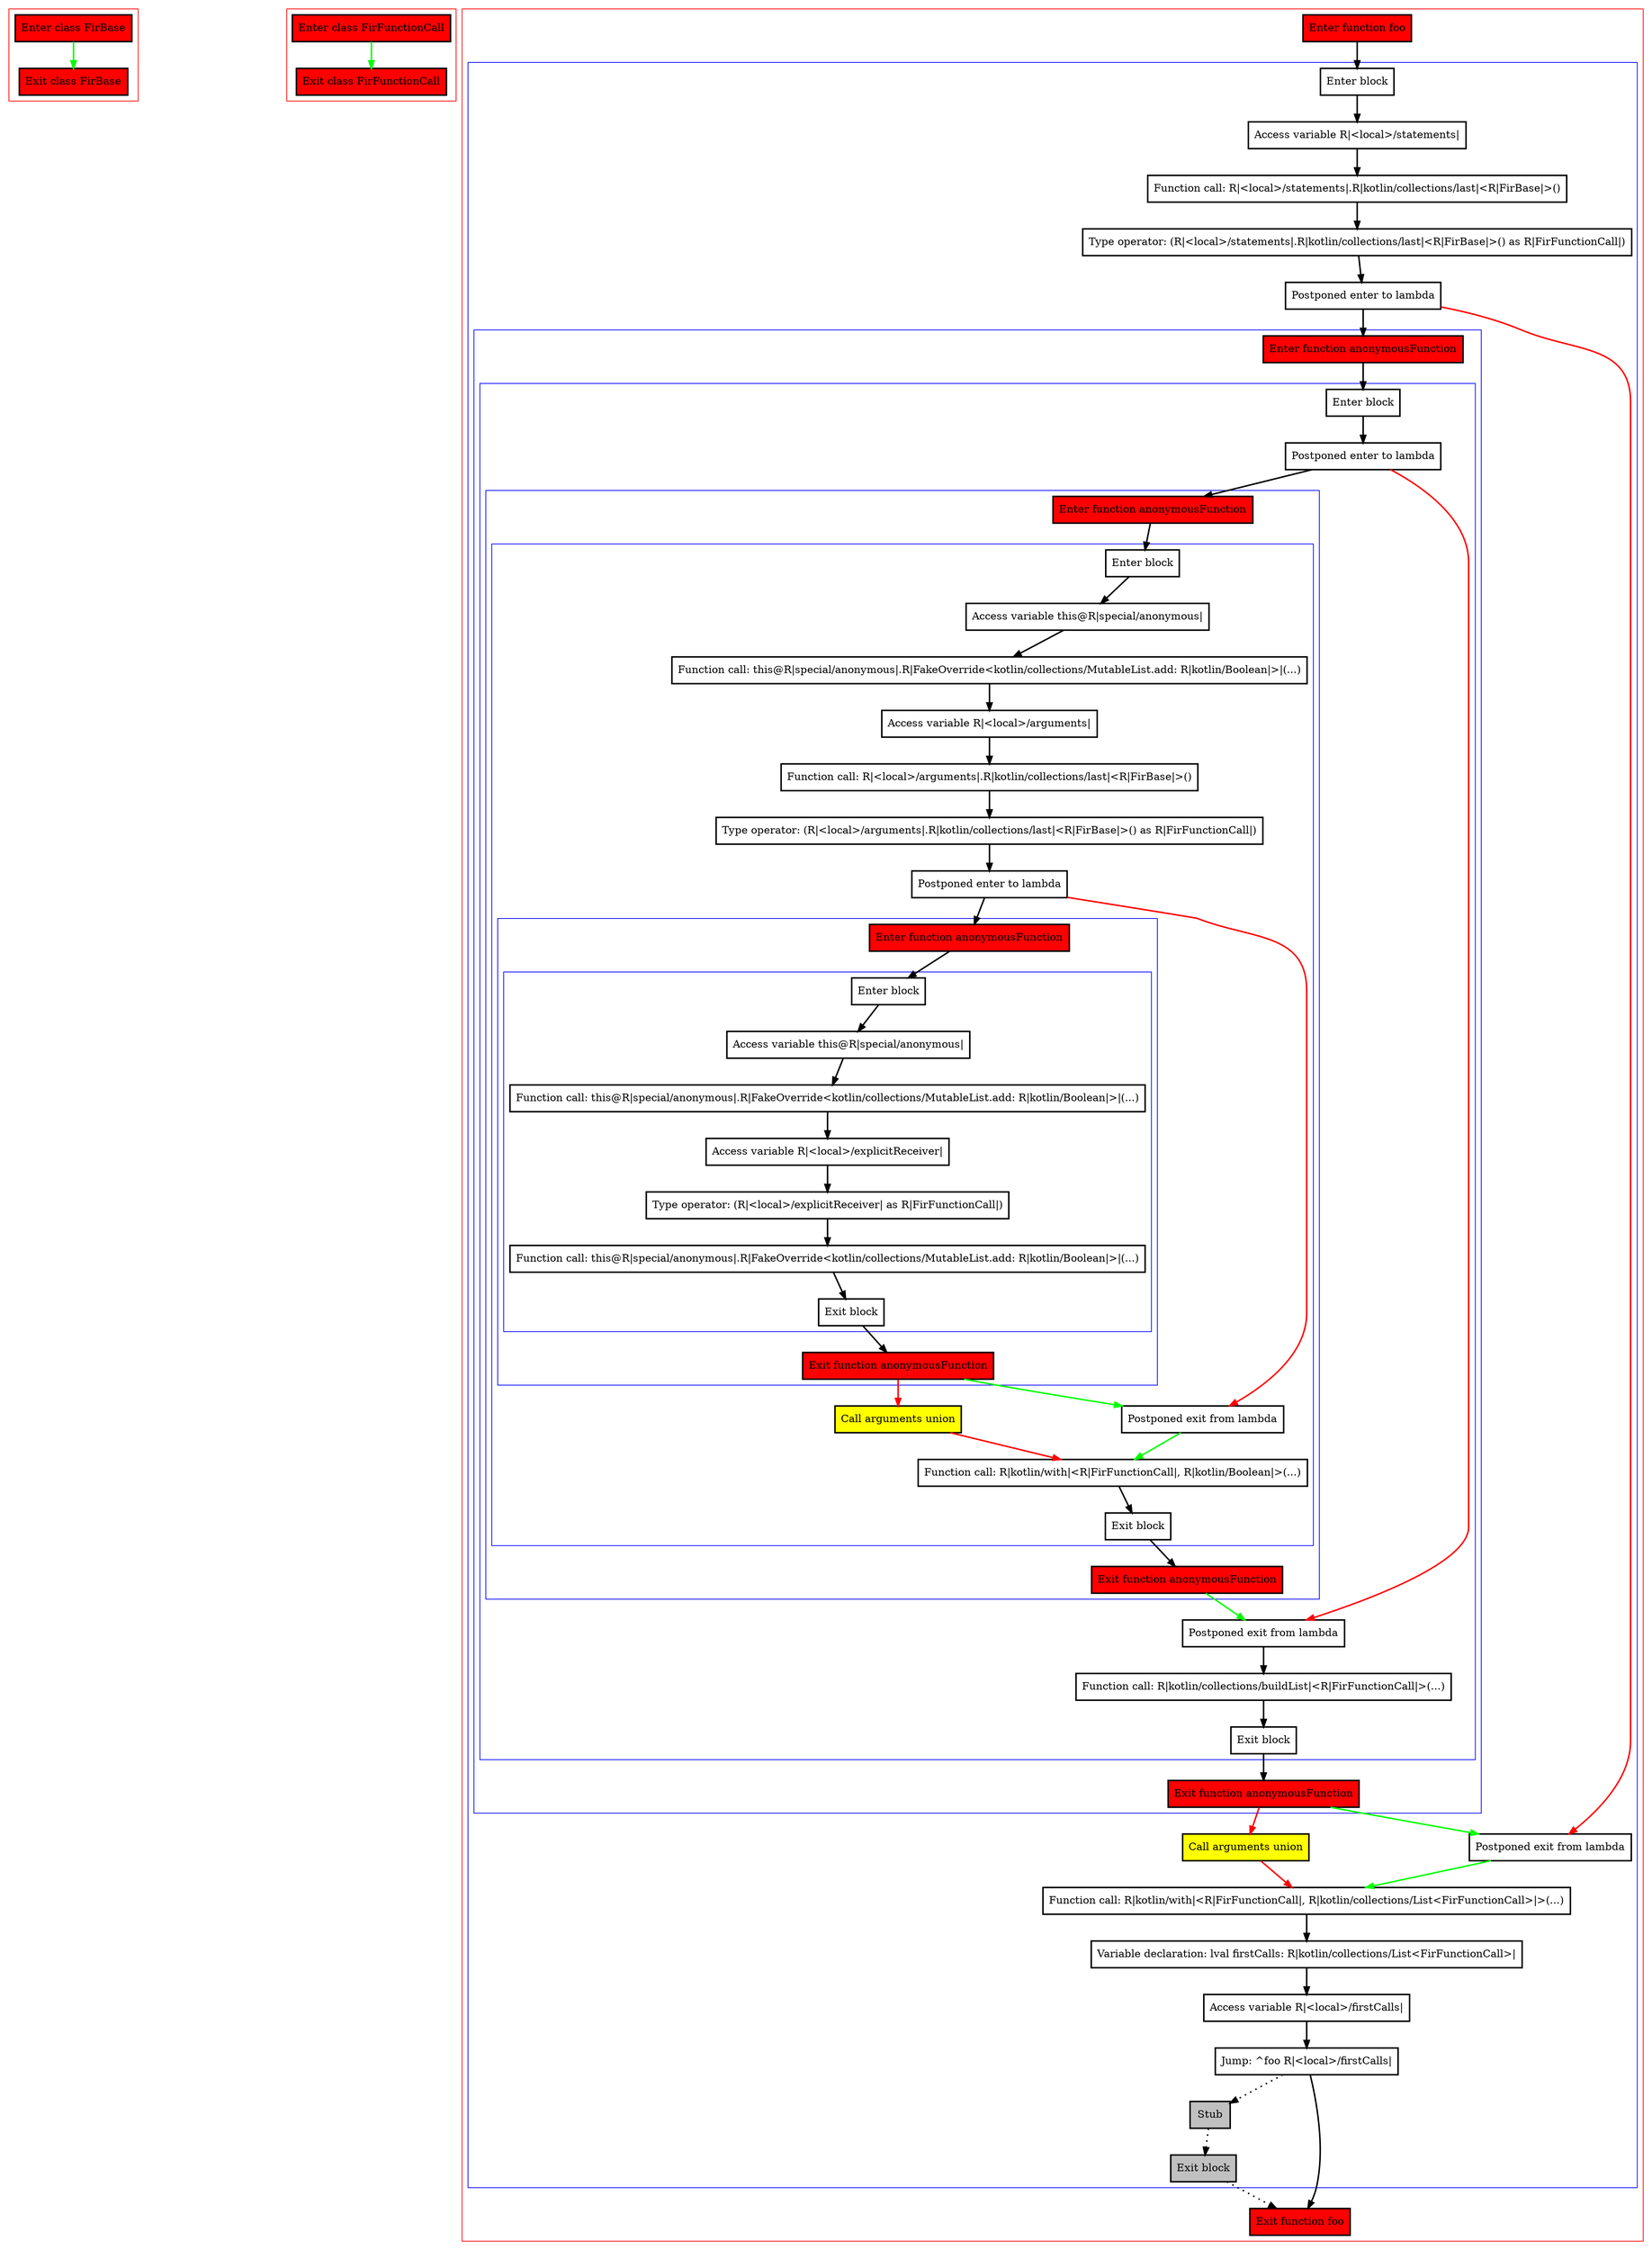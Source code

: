 digraph complexPostponedCfg_kt {
    graph [nodesep=3]
    node [shape=box penwidth=2]
    edge [penwidth=2]

    subgraph cluster_0 {
        color=red
        0 [label="Enter class FirBase" style="filled" fillcolor=red];
        1 [label="Exit class FirBase" style="filled" fillcolor=red];
    }
    0 -> {1} [color=green];

    subgraph cluster_1 {
        color=red
        2 [label="Enter class FirFunctionCall" style="filled" fillcolor=red];
        3 [label="Exit class FirFunctionCall" style="filled" fillcolor=red];
    }
    2 -> {3} [color=green];

    subgraph cluster_2 {
        color=red
        4 [label="Enter function foo" style="filled" fillcolor=red];
        subgraph cluster_3 {
            color=blue
            5 [label="Enter block"];
            6 [label="Access variable R|<local>/statements|"];
            7 [label="Function call: R|<local>/statements|.R|kotlin/collections/last|<R|FirBase|>()"];
            8 [label="Type operator: (R|<local>/statements|.R|kotlin/collections/last|<R|FirBase|>() as R|FirFunctionCall|)"];
            9 [label="Postponed enter to lambda"];
            subgraph cluster_4 {
                color=blue
                19 [label="Enter function anonymousFunction" style="filled" fillcolor=red];
                subgraph cluster_5 {
                    color=blue
                    20 [label="Enter block"];
                    21 [label="Postponed enter to lambda"];
                    subgraph cluster_6 {
                        color=blue
                        26 [label="Enter function anonymousFunction" style="filled" fillcolor=red];
                        subgraph cluster_7 {
                            color=blue
                            27 [label="Enter block"];
                            28 [label="Access variable this@R|special/anonymous|"];
                            29 [label="Function call: this@R|special/anonymous|.R|FakeOverride<kotlin/collections/MutableList.add: R|kotlin/Boolean|>|(...)"];
                            30 [label="Access variable R|<local>/arguments|"];
                            31 [label="Function call: R|<local>/arguments|.R|kotlin/collections/last|<R|FirBase|>()"];
                            32 [label="Type operator: (R|<local>/arguments|.R|kotlin/collections/last|<R|FirBase|>() as R|FirFunctionCall|)"];
                            33 [label="Postponed enter to lambda"];
                            subgraph cluster_8 {
                                color=blue
                                39 [label="Enter function anonymousFunction" style="filled" fillcolor=red];
                                subgraph cluster_9 {
                                    color=blue
                                    40 [label="Enter block"];
                                    41 [label="Access variable this@R|special/anonymous|"];
                                    42 [label="Function call: this@R|special/anonymous|.R|FakeOverride<kotlin/collections/MutableList.add: R|kotlin/Boolean|>|(...)"];
                                    43 [label="Access variable R|<local>/explicitReceiver|"];
                                    44 [label="Type operator: (R|<local>/explicitReceiver| as R|FirFunctionCall|)"];
                                    45 [label="Function call: this@R|special/anonymous|.R|FakeOverride<kotlin/collections/MutableList.add: R|kotlin/Boolean|>|(...)"];
                                    46 [label="Exit block"];
                                }
                                47 [label="Exit function anonymousFunction" style="filled" fillcolor=red];
                            }
                            34 [label="Call arguments union" style="filled" fillcolor=yellow];
                            35 [label="Postponed exit from lambda"];
                            36 [label="Function call: R|kotlin/with|<R|FirFunctionCall|, R|kotlin/Boolean|>(...)"];
                            37 [label="Exit block"];
                        }
                        38 [label="Exit function anonymousFunction" style="filled" fillcolor=red];
                    }
                    22 [label="Postponed exit from lambda"];
                    23 [label="Function call: R|kotlin/collections/buildList|<R|FirFunctionCall|>(...)"];
                    24 [label="Exit block"];
                }
                25 [label="Exit function anonymousFunction" style="filled" fillcolor=red];
            }
            10 [label="Call arguments union" style="filled" fillcolor=yellow];
            11 [label="Postponed exit from lambda"];
            12 [label="Function call: R|kotlin/with|<R|FirFunctionCall|, R|kotlin/collections/List<FirFunctionCall>|>(...)"];
            13 [label="Variable declaration: lval firstCalls: R|kotlin/collections/List<FirFunctionCall>|"];
            14 [label="Access variable R|<local>/firstCalls|"];
            15 [label="Jump: ^foo R|<local>/firstCalls|"];
            16 [label="Stub" style="filled" fillcolor=gray];
            17 [label="Exit block" style="filled" fillcolor=gray];
        }
        18 [label="Exit function foo" style="filled" fillcolor=red];
    }
    4 -> {5};
    5 -> {6};
    6 -> {7};
    7 -> {8};
    8 -> {9};
    9 -> {19};
    9 -> {11} [color=red];
    10 -> {12} [color=red];
    11 -> {12} [color=green];
    12 -> {13};
    13 -> {14};
    14 -> {15};
    15 -> {18};
    15 -> {16} [style=dotted];
    16 -> {17} [style=dotted];
    17 -> {18} [style=dotted];
    19 -> {20};
    20 -> {21};
    21 -> {26};
    21 -> {22} [color=red];
    22 -> {23};
    23 -> {24};
    24 -> {25};
    25 -> {10} [color=red];
    25 -> {11} [color=green];
    26 -> {27};
    27 -> {28};
    28 -> {29};
    29 -> {30};
    30 -> {31};
    31 -> {32};
    32 -> {33};
    33 -> {39};
    33 -> {35} [color=red];
    34 -> {36} [color=red];
    35 -> {36} [color=green];
    36 -> {37};
    37 -> {38};
    38 -> {22} [color=green];
    39 -> {40};
    40 -> {41};
    41 -> {42};
    42 -> {43};
    43 -> {44};
    44 -> {45};
    45 -> {46};
    46 -> {47};
    47 -> {34} [color=red];
    47 -> {35} [color=green];

}
